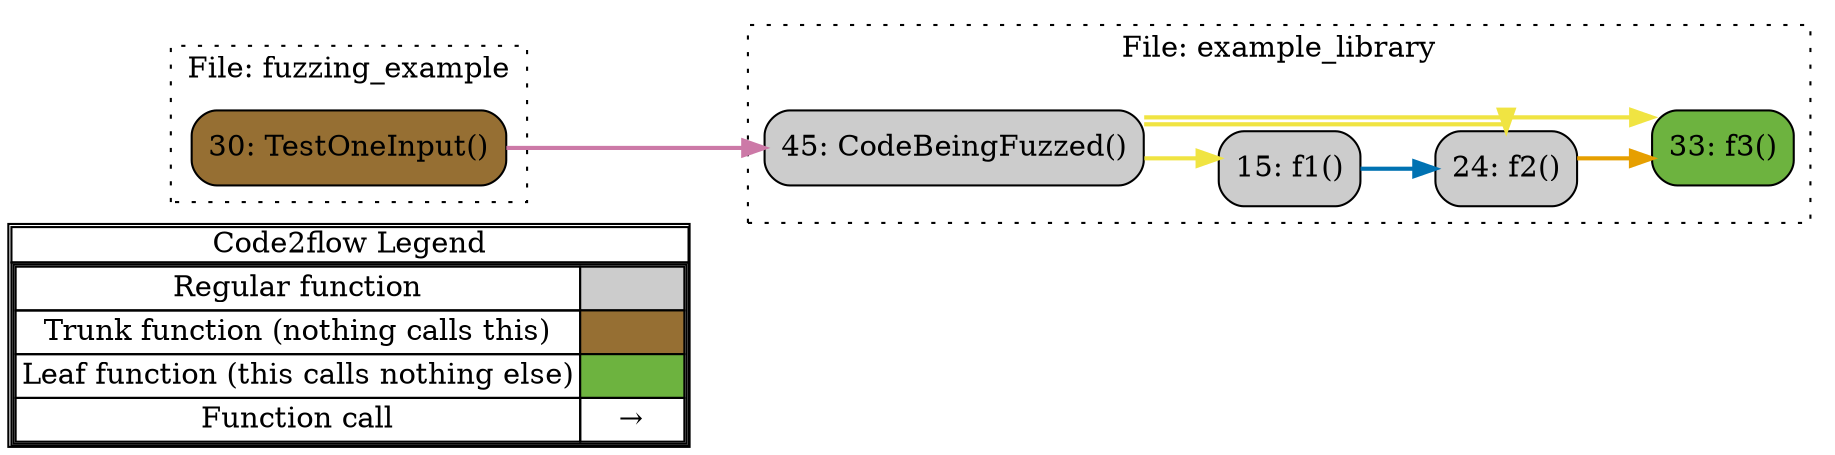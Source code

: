 digraph G {
concentrate=true;
splines="ortho";
rankdir="LR";
subgraph legend{
    rank = min;
    label = "legend";
    Legend [shape=none, margin=0, label = <
        <table cellspacing="0" cellpadding="0" border="1"><tr><td>Code2flow Legend</td></tr><tr><td>
        <table cellspacing="0">
        <tr><td>Regular function</td><td width="50px" bgcolor='#cccccc'></td></tr>
        <tr><td>Trunk function (nothing calls this)</td><td bgcolor='#966F33'></td></tr>
        <tr><td>Leaf function (this calls nothing else)</td><td bgcolor='#6db33f'></td></tr>
        <tr><td>Function call</td><td><font color='black'>&#8594;</font></td></tr>
        </table></td></tr></table>
        >];
}node_fa22882c [label="45: CodeBeingFuzzed()" name="example_library::CodeBeingFuzzed" shape="rect" style="rounded,filled" fillcolor="#cccccc" ];
node_0ca1c9c5 [label="15: f1()" name="example_library::f1" shape="rect" style="rounded,filled" fillcolor="#cccccc" ];
node_ac7eb969 [label="24: f2()" name="example_library::f2" shape="rect" style="rounded,filled" fillcolor="#cccccc" ];
node_d65c76d6 [label="33: f3()" name="example_library::f3" shape="rect" style="rounded,filled" fillcolor="#6db33f" ];
node_518f4377 [label="30: TestOneInput()" name="fuzzing_example::TestOneInput" shape="rect" style="rounded,filled" fillcolor="#966F33" ];
node_fa22882c -> node_0ca1c9c5 [color="#F0E442" penwidth="2"];
node_fa22882c -> node_ac7eb969 [color="#F0E442" penwidth="2"];
node_fa22882c -> node_d65c76d6 [color="#F0E442" penwidth="2"];
node_0ca1c9c5 -> node_ac7eb969 [color="#0072B2" penwidth="2"];
node_ac7eb969 -> node_d65c76d6 [color="#E69F00" penwidth="2"];
node_518f4377 -> node_fa22882c [color="#CC79A7" penwidth="2"];
subgraph cluster_43ee8471 {
    node_0ca1c9c5 node_ac7eb969 node_d65c76d6 node_fa22882c;
    label="File: example_library";
    name="example_library";
    style="filled";
    graph[style=dotted];
};
subgraph cluster_9428ab8f {
    node_518f4377;
    label="File: fuzzing_example";
    name="fuzzing_example";
    style="filled";
    graph[style=dotted];
};
}
